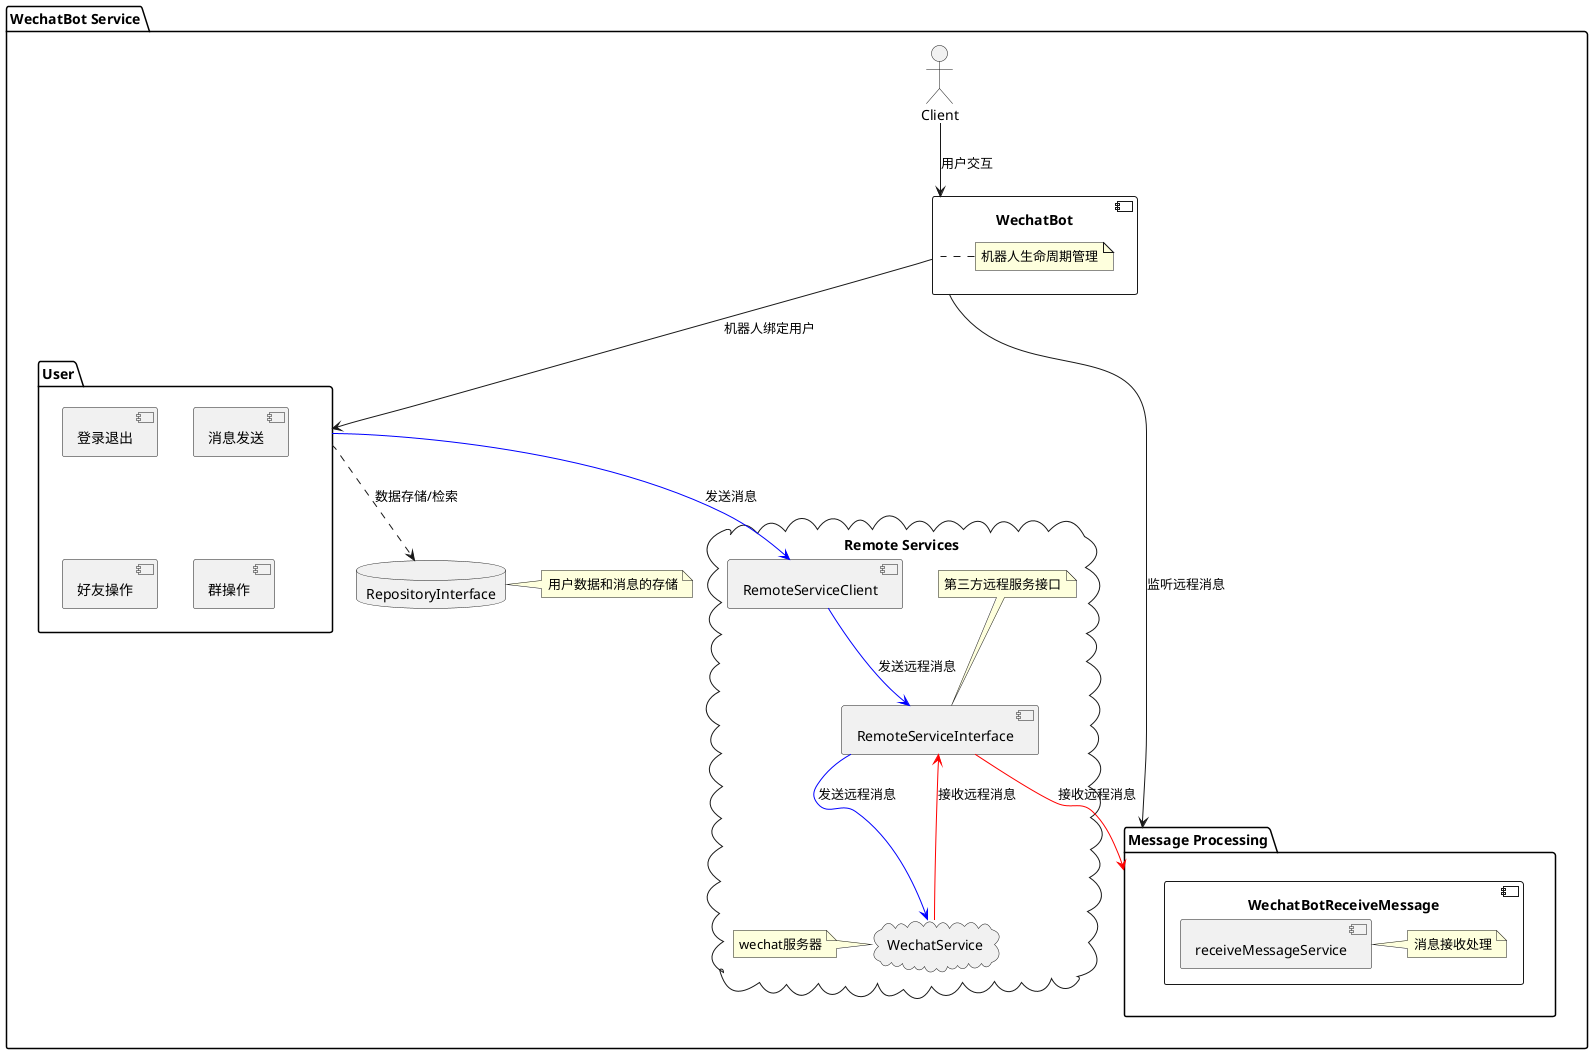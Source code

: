 @startuml
package "WechatBot Service" {

    actor Client
    component WechatBot {
        note left of WechatBot: 机器人生命周期管理
    }

    package "User" {
        component "登录退出"
        component "消息发送"
        component "好友操作"
        component "群操作"
    }

    package "Message Processing" {

        component "WechatBotReceiveMessage" {
            component "receiveMessageService"
            note right of receiveMessageService: 消息接收处理
        }
    }

    cloud "Remote Services" {
        component "RemoteServiceClient" {

        }
        component "RemoteServiceInterface"
        note top of RemoteServiceInterface: 第三方远程服务接口

        cloud WechatService
        note left of WechatService: wechat服务器
    }

    database "RepositoryInterface"
    note right of RepositoryInterface: 用户数据和消息的存储

    Client --> WechatBot: 用户交互
    WechatBot --> User: 机器人绑定用户
    WechatBot --> "Message Processing": 监听远程消息

    "User" -[#blue]-> "RemoteServiceClient": 发送消息
    "User" ..> "RepositoryInterface": 数据存储/检索
    "RemoteServiceClient" -[#blue]-> "RemoteServiceInterface": 发送远程消息
    "RemoteServiceInterface" -[#blue]-> WechatService: 发送远程消息
    "RemoteServiceInterface" <-[#red]- WechatService: 接收远程消息
    "RemoteServiceInterface" -[#red]-> "Message Processing": 接收远程消息
}

@enduml
